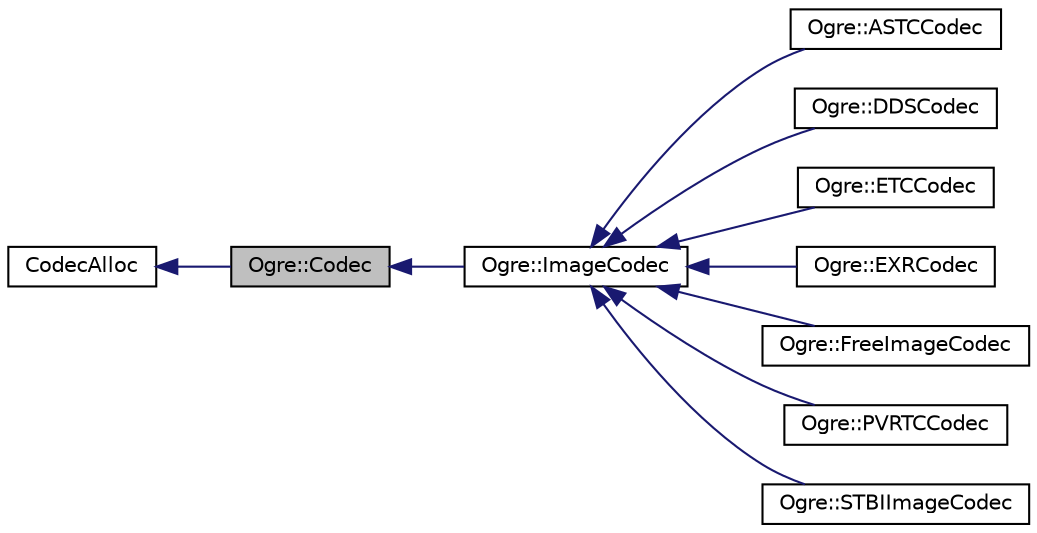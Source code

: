 digraph "Ogre::Codec"
{
  bgcolor="transparent";
  edge [fontname="Helvetica",fontsize="10",labelfontname="Helvetica",labelfontsize="10"];
  node [fontname="Helvetica",fontsize="10",shape=record];
  rankdir="LR";
  Node0 [label="Ogre::Codec",height=0.2,width=0.4,color="black", fillcolor="grey75", style="filled", fontcolor="black"];
  Node1 -> Node0 [dir="back",color="midnightblue",fontsize="10",style="solid",fontname="Helvetica"];
  Node1 [label="CodecAlloc",height=0.2,width=0.4,color="black",URL="$class_ogre_1_1_allocated_object.html"];
  Node0 -> Node2 [dir="back",color="midnightblue",fontsize="10",style="solid",fontname="Helvetica"];
  Node2 [label="Ogre::ImageCodec",height=0.2,width=0.4,color="black",URL="$class_ogre_1_1_image_codec.html",tooltip="Codec specialized in images. "];
  Node2 -> Node3 [dir="back",color="midnightblue",fontsize="10",style="solid",fontname="Helvetica"];
  Node3 [label="Ogre::ASTCCodec",height=0.2,width=0.4,color="black",URL="$class_ogre_1_1_a_s_t_c_codec.html",tooltip="Codec specialized in loading ASTC (ARM Adaptive Scalable Texture Compression) images. "];
  Node2 -> Node4 [dir="back",color="midnightblue",fontsize="10",style="solid",fontname="Helvetica"];
  Node4 [label="Ogre::DDSCodec",height=0.2,width=0.4,color="black",URL="$class_ogre_1_1_d_d_s_codec.html",tooltip="Codec specialized in loading DDS (Direct Draw Surface) images. "];
  Node2 -> Node5 [dir="back",color="midnightblue",fontsize="10",style="solid",fontname="Helvetica"];
  Node5 [label="Ogre::ETCCodec",height=0.2,width=0.4,color="black",URL="$class_ogre_1_1_e_t_c_codec.html",tooltip="Codec specialized in loading ETC (Ericsson Texture Compression) images. "];
  Node2 -> Node6 [dir="back",color="midnightblue",fontsize="10",style="solid",fontname="Helvetica"];
  Node6 [label="Ogre::EXRCodec",height=0.2,width=0.4,color="black",URL="$class_ogre_1_1_e_x_r_codec.html"];
  Node2 -> Node7 [dir="back",color="midnightblue",fontsize="10",style="solid",fontname="Helvetica"];
  Node7 [label="Ogre::FreeImageCodec",height=0.2,width=0.4,color="black",URL="$class_ogre_1_1_free_image_codec.html",tooltip="Codec specialized in images loaded using FreeImage. "];
  Node2 -> Node8 [dir="back",color="midnightblue",fontsize="10",style="solid",fontname="Helvetica"];
  Node8 [label="Ogre::PVRTCCodec",height=0.2,width=0.4,color="black",URL="$class_ogre_1_1_p_v_r_t_c_codec.html",tooltip="Codec specialized in loading PVRTC (PowerVR) images. "];
  Node2 -> Node9 [dir="back",color="midnightblue",fontsize="10",style="solid",fontname="Helvetica"];
  Node9 [label="Ogre::STBIImageCodec",height=0.2,width=0.4,color="black",URL="$class_ogre_1_1_s_t_b_i_image_codec.html"];
}
